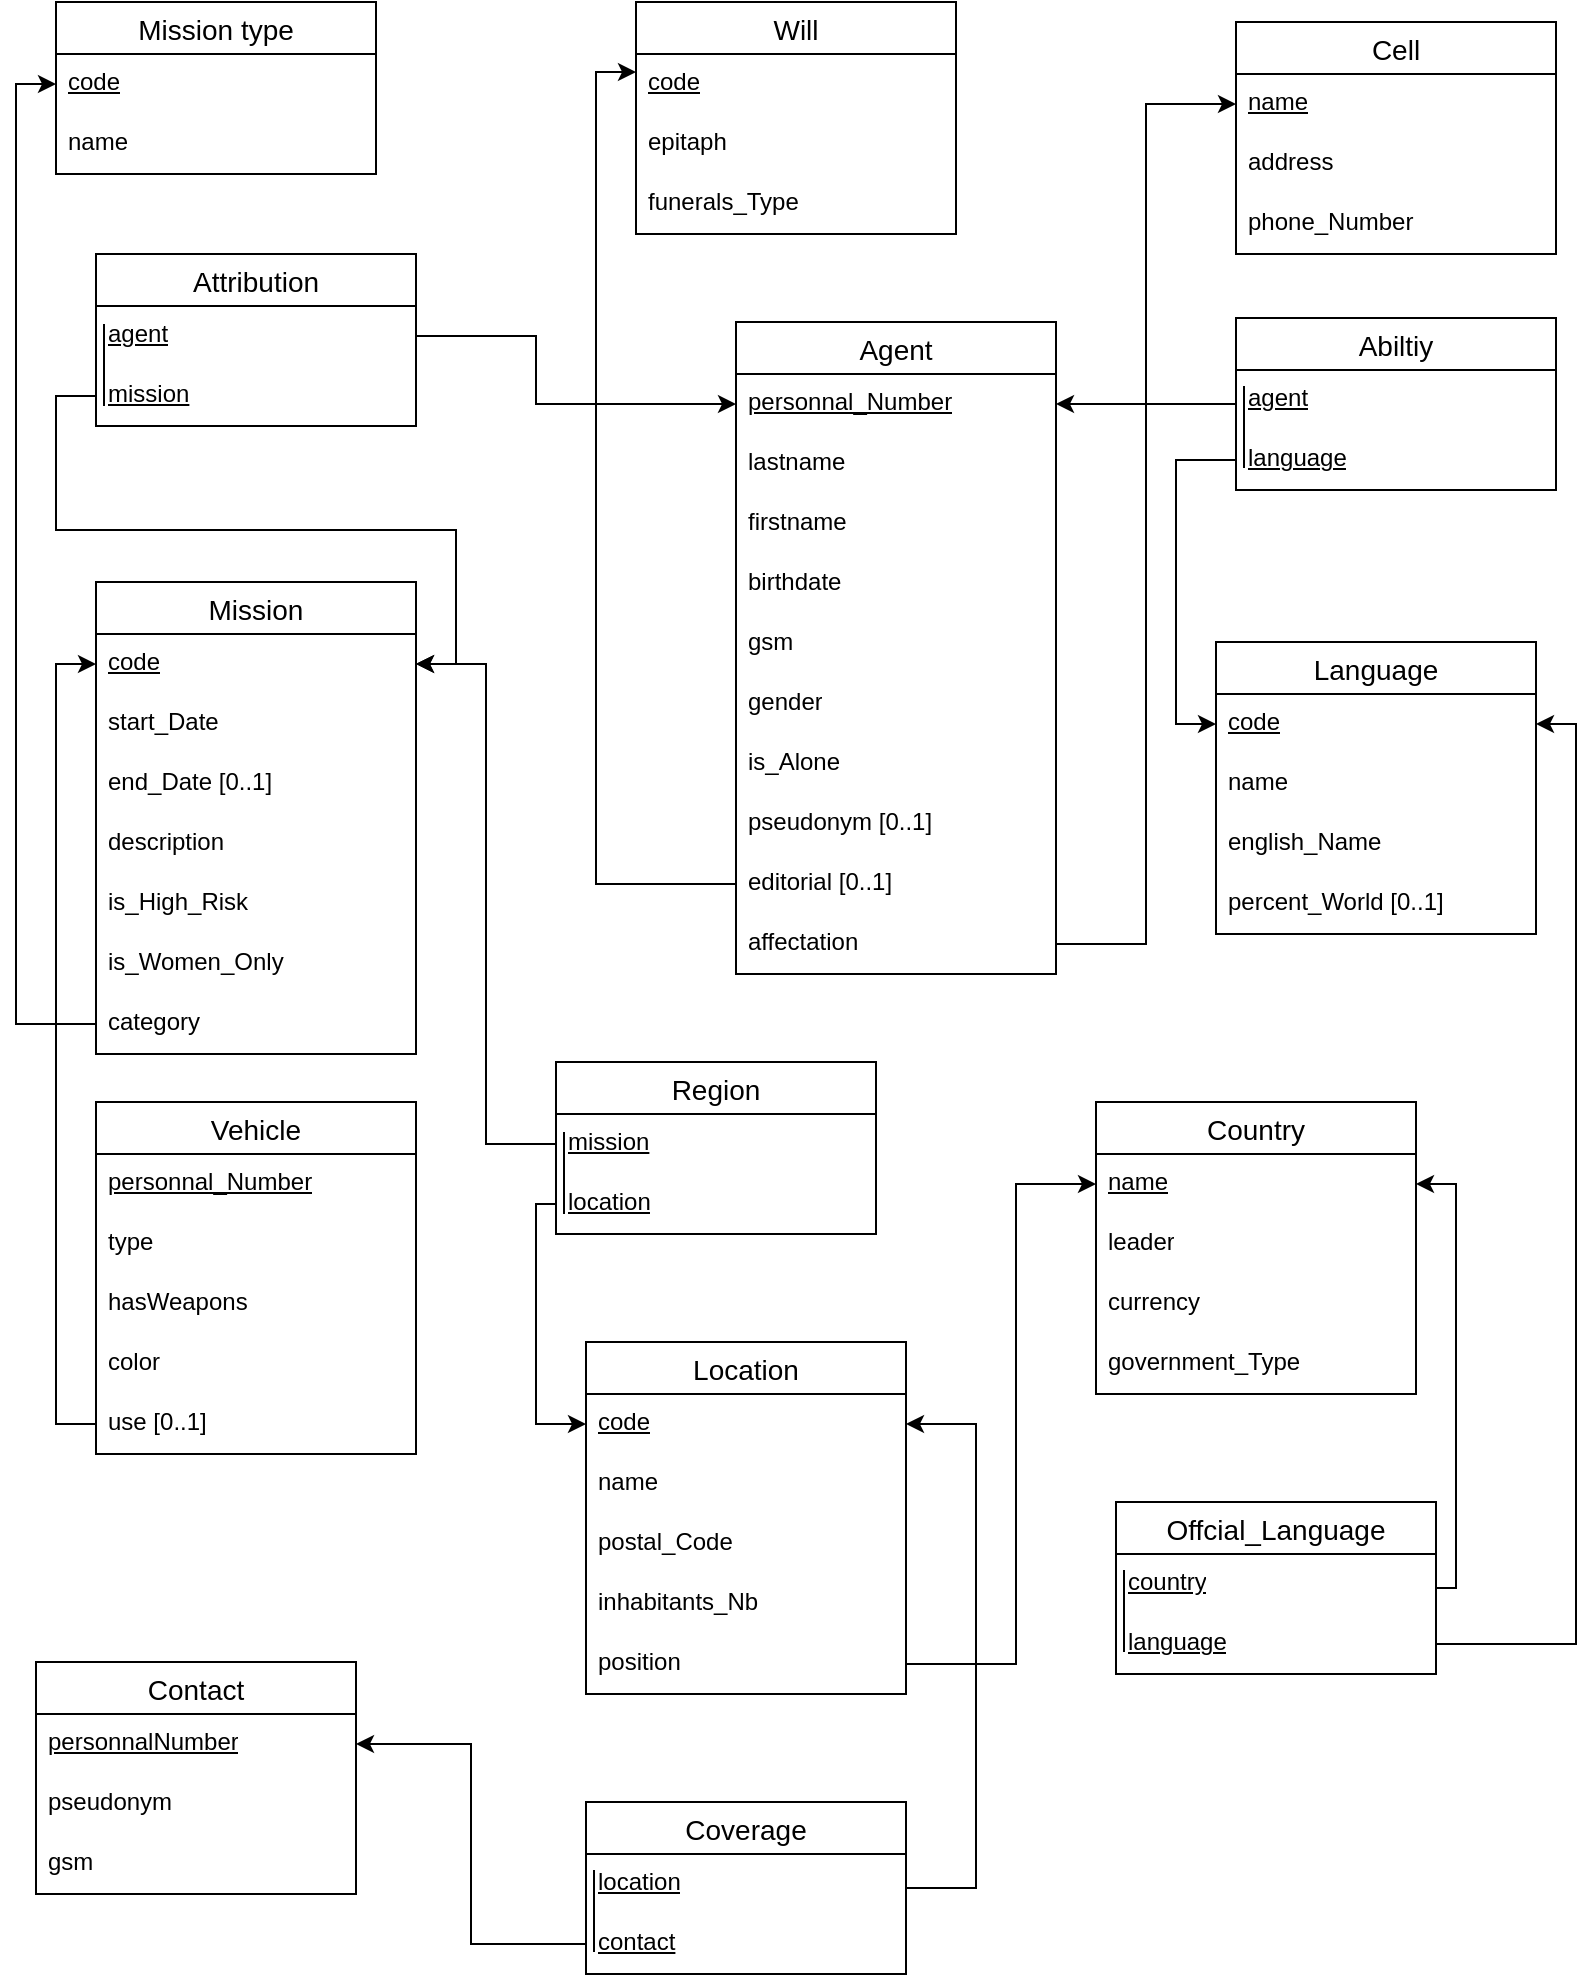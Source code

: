 <mxfile version="24.2.0" type="device">
  <diagram id="R2lEEEUBdFMjLlhIrx00" name="Page-1">
    <mxGraphModel dx="1059" dy="719" grid="1" gridSize="10" guides="1" tooltips="1" connect="1" arrows="1" fold="1" page="1" pageScale="1" pageWidth="850" pageHeight="1100" math="0" shadow="0" extFonts="Permanent Marker^https://fonts.googleapis.com/css?family=Permanent+Marker">
      <root>
        <mxCell id="0" />
        <mxCell id="1" parent="0" />
        <mxCell id="LAGR2qZjs45I7TLbXX3f-1" value="Agent" style="swimlane;fontStyle=0;childLayout=stackLayout;horizontal=1;startSize=26;horizontalStack=0;resizeParent=1;resizeParentMax=0;resizeLast=0;collapsible=1;marginBottom=0;align=center;fontSize=14;" parent="1" vertex="1">
          <mxGeometry x="420" y="190" width="160" height="326" as="geometry" />
        </mxCell>
        <mxCell id="LAGR2qZjs45I7TLbXX3f-2" value="&lt;u&gt;personnal_Number&lt;/u&gt;" style="text;strokeColor=none;fillColor=none;spacingLeft=4;spacingRight=4;overflow=hidden;rotatable=0;points=[[0,0.5],[1,0.5]];portConstraint=eastwest;fontSize=12;whiteSpace=wrap;html=1;" parent="LAGR2qZjs45I7TLbXX3f-1" vertex="1">
          <mxGeometry y="26" width="160" height="30" as="geometry" />
        </mxCell>
        <mxCell id="LAGR2qZjs45I7TLbXX3f-3" value="lastname" style="text;strokeColor=none;fillColor=none;spacingLeft=4;spacingRight=4;overflow=hidden;rotatable=0;points=[[0,0.5],[1,0.5]];portConstraint=eastwest;fontSize=12;whiteSpace=wrap;html=1;" parent="LAGR2qZjs45I7TLbXX3f-1" vertex="1">
          <mxGeometry y="56" width="160" height="30" as="geometry" />
        </mxCell>
        <mxCell id="LAGR2qZjs45I7TLbXX3f-4" value="firstname" style="text;strokeColor=none;fillColor=none;spacingLeft=4;spacingRight=4;overflow=hidden;rotatable=0;points=[[0,0.5],[1,0.5]];portConstraint=eastwest;fontSize=12;whiteSpace=wrap;html=1;" parent="LAGR2qZjs45I7TLbXX3f-1" vertex="1">
          <mxGeometry y="86" width="160" height="30" as="geometry" />
        </mxCell>
        <mxCell id="LAGR2qZjs45I7TLbXX3f-5" value="birthdate" style="text;strokeColor=none;fillColor=none;spacingLeft=4;spacingRight=4;overflow=hidden;rotatable=0;points=[[0,0.5],[1,0.5]];portConstraint=eastwest;fontSize=12;whiteSpace=wrap;html=1;" parent="LAGR2qZjs45I7TLbXX3f-1" vertex="1">
          <mxGeometry y="116" width="160" height="30" as="geometry" />
        </mxCell>
        <mxCell id="LAGR2qZjs45I7TLbXX3f-6" value="gsm" style="text;strokeColor=none;fillColor=none;spacingLeft=4;spacingRight=4;overflow=hidden;rotatable=0;points=[[0,0.5],[1,0.5]];portConstraint=eastwest;fontSize=12;whiteSpace=wrap;html=1;" parent="LAGR2qZjs45I7TLbXX3f-1" vertex="1">
          <mxGeometry y="146" width="160" height="30" as="geometry" />
        </mxCell>
        <mxCell id="LAGR2qZjs45I7TLbXX3f-7" value="gender" style="text;strokeColor=none;fillColor=none;spacingLeft=4;spacingRight=4;overflow=hidden;rotatable=0;points=[[0,0.5],[1,0.5]];portConstraint=eastwest;fontSize=12;whiteSpace=wrap;html=1;" parent="LAGR2qZjs45I7TLbXX3f-1" vertex="1">
          <mxGeometry y="176" width="160" height="30" as="geometry" />
        </mxCell>
        <mxCell id="LAGR2qZjs45I7TLbXX3f-8" value="is_Alone" style="text;strokeColor=none;fillColor=none;spacingLeft=4;spacingRight=4;overflow=hidden;rotatable=0;points=[[0,0.5],[1,0.5]];portConstraint=eastwest;fontSize=12;whiteSpace=wrap;html=1;" parent="LAGR2qZjs45I7TLbXX3f-1" vertex="1">
          <mxGeometry y="206" width="160" height="30" as="geometry" />
        </mxCell>
        <mxCell id="LAGR2qZjs45I7TLbXX3f-9" value="pseudonym [0..1]" style="text;strokeColor=none;fillColor=none;spacingLeft=4;spacingRight=4;overflow=hidden;rotatable=0;points=[[0,0.5],[1,0.5]];portConstraint=eastwest;fontSize=12;whiteSpace=wrap;html=1;" parent="LAGR2qZjs45I7TLbXX3f-1" vertex="1">
          <mxGeometry y="236" width="160" height="30" as="geometry" />
        </mxCell>
        <mxCell id="LAGR2qZjs45I7TLbXX3f-20" value="editorial [0..1]" style="text;strokeColor=none;fillColor=none;spacingLeft=4;spacingRight=4;overflow=hidden;rotatable=0;points=[[0,0.5],[1,0.5]];portConstraint=eastwest;fontSize=12;whiteSpace=wrap;html=1;" parent="LAGR2qZjs45I7TLbXX3f-1" vertex="1">
          <mxGeometry y="266" width="160" height="30" as="geometry" />
        </mxCell>
        <mxCell id="LAGR2qZjs45I7TLbXX3f-14" value="affectation" style="text;strokeColor=none;fillColor=none;spacingLeft=4;spacingRight=4;overflow=hidden;rotatable=0;points=[[0,0.5],[1,0.5]];portConstraint=eastwest;fontSize=12;whiteSpace=wrap;html=1;" parent="LAGR2qZjs45I7TLbXX3f-1" vertex="1">
          <mxGeometry y="296" width="160" height="30" as="geometry" />
        </mxCell>
        <mxCell id="LAGR2qZjs45I7TLbXX3f-10" value="Cell" style="swimlane;fontStyle=0;childLayout=stackLayout;horizontal=1;startSize=26;horizontalStack=0;resizeParent=1;resizeParentMax=0;resizeLast=0;collapsible=1;marginBottom=0;align=center;fontSize=14;" parent="1" vertex="1">
          <mxGeometry x="670" y="40" width="160" height="116" as="geometry" />
        </mxCell>
        <mxCell id="LAGR2qZjs45I7TLbXX3f-11" value="&lt;u&gt;name&lt;/u&gt;" style="text;strokeColor=none;fillColor=none;spacingLeft=4;spacingRight=4;overflow=hidden;rotatable=0;points=[[0,0.5],[1,0.5]];portConstraint=eastwest;fontSize=12;whiteSpace=wrap;html=1;" parent="LAGR2qZjs45I7TLbXX3f-10" vertex="1">
          <mxGeometry y="26" width="160" height="30" as="geometry" />
        </mxCell>
        <mxCell id="LAGR2qZjs45I7TLbXX3f-12" value="address" style="text;strokeColor=none;fillColor=none;spacingLeft=4;spacingRight=4;overflow=hidden;rotatable=0;points=[[0,0.5],[1,0.5]];portConstraint=eastwest;fontSize=12;whiteSpace=wrap;html=1;" parent="LAGR2qZjs45I7TLbXX3f-10" vertex="1">
          <mxGeometry y="56" width="160" height="30" as="geometry" />
        </mxCell>
        <mxCell id="LAGR2qZjs45I7TLbXX3f-13" value="phone_Number" style="text;strokeColor=none;fillColor=none;spacingLeft=4;spacingRight=4;overflow=hidden;rotatable=0;points=[[0,0.5],[1,0.5]];portConstraint=eastwest;fontSize=12;whiteSpace=wrap;html=1;" parent="LAGR2qZjs45I7TLbXX3f-10" vertex="1">
          <mxGeometry y="86" width="160" height="30" as="geometry" />
        </mxCell>
        <mxCell id="LAGR2qZjs45I7TLbXX3f-15" style="edgeStyle=orthogonalEdgeStyle;rounded=0;orthogonalLoop=1;jettySize=auto;html=1;entryX=0;entryY=0.5;entryDx=0;entryDy=0;" parent="1" source="LAGR2qZjs45I7TLbXX3f-14" target="LAGR2qZjs45I7TLbXX3f-11" edge="1">
          <mxGeometry relative="1" as="geometry" />
        </mxCell>
        <mxCell id="LAGR2qZjs45I7TLbXX3f-16" value="Will" style="swimlane;fontStyle=0;childLayout=stackLayout;horizontal=1;startSize=26;horizontalStack=0;resizeParent=1;resizeParentMax=0;resizeLast=0;collapsible=1;marginBottom=0;align=center;fontSize=14;" parent="1" vertex="1">
          <mxGeometry x="370" y="30" width="160" height="116" as="geometry" />
        </mxCell>
        <mxCell id="LAGR2qZjs45I7TLbXX3f-17" value="&lt;u&gt;code&lt;/u&gt;" style="text;strokeColor=none;fillColor=none;spacingLeft=4;spacingRight=4;overflow=hidden;rotatable=0;points=[[0,0.5],[1,0.5]];portConstraint=eastwest;fontSize=12;whiteSpace=wrap;html=1;" parent="LAGR2qZjs45I7TLbXX3f-16" vertex="1">
          <mxGeometry y="26" width="160" height="30" as="geometry" />
        </mxCell>
        <mxCell id="LAGR2qZjs45I7TLbXX3f-18" value="epitaph" style="text;strokeColor=none;fillColor=none;spacingLeft=4;spacingRight=4;overflow=hidden;rotatable=0;points=[[0,0.5],[1,0.5]];portConstraint=eastwest;fontSize=12;whiteSpace=wrap;html=1;" parent="LAGR2qZjs45I7TLbXX3f-16" vertex="1">
          <mxGeometry y="56" width="160" height="30" as="geometry" />
        </mxCell>
        <mxCell id="LAGR2qZjs45I7TLbXX3f-19" value="funerals_Type" style="text;strokeColor=none;fillColor=none;spacingLeft=4;spacingRight=4;overflow=hidden;rotatable=0;points=[[0,0.5],[1,0.5]];portConstraint=eastwest;fontSize=12;whiteSpace=wrap;html=1;" parent="LAGR2qZjs45I7TLbXX3f-16" vertex="1">
          <mxGeometry y="86" width="160" height="30" as="geometry" />
        </mxCell>
        <mxCell id="LAGR2qZjs45I7TLbXX3f-21" style="edgeStyle=orthogonalEdgeStyle;rounded=0;orthogonalLoop=1;jettySize=auto;html=1;entryX=0;entryY=0.3;entryDx=0;entryDy=0;entryPerimeter=0;" parent="1" source="LAGR2qZjs45I7TLbXX3f-20" target="LAGR2qZjs45I7TLbXX3f-17" edge="1">
          <mxGeometry relative="1" as="geometry" />
        </mxCell>
        <mxCell id="LAGR2qZjs45I7TLbXX3f-22" value="Mission" style="swimlane;fontStyle=0;childLayout=stackLayout;horizontal=1;startSize=26;horizontalStack=0;resizeParent=1;resizeParentMax=0;resizeLast=0;collapsible=1;marginBottom=0;align=center;fontSize=14;" parent="1" vertex="1">
          <mxGeometry x="100" y="320" width="160" height="236" as="geometry" />
        </mxCell>
        <mxCell id="LAGR2qZjs45I7TLbXX3f-23" value="&lt;u&gt;code&lt;/u&gt;" style="text;strokeColor=none;fillColor=none;spacingLeft=4;spacingRight=4;overflow=hidden;rotatable=0;points=[[0,0.5],[1,0.5]];portConstraint=eastwest;fontSize=12;whiteSpace=wrap;html=1;" parent="LAGR2qZjs45I7TLbXX3f-22" vertex="1">
          <mxGeometry y="26" width="160" height="30" as="geometry" />
        </mxCell>
        <mxCell id="LAGR2qZjs45I7TLbXX3f-24" value="start_Date" style="text;strokeColor=none;fillColor=none;spacingLeft=4;spacingRight=4;overflow=hidden;rotatable=0;points=[[0,0.5],[1,0.5]];portConstraint=eastwest;fontSize=12;whiteSpace=wrap;html=1;" parent="LAGR2qZjs45I7TLbXX3f-22" vertex="1">
          <mxGeometry y="56" width="160" height="30" as="geometry" />
        </mxCell>
        <mxCell id="LAGR2qZjs45I7TLbXX3f-25" value="end_Date [0..1]" style="text;strokeColor=none;fillColor=none;spacingLeft=4;spacingRight=4;overflow=hidden;rotatable=0;points=[[0,0.5],[1,0.5]];portConstraint=eastwest;fontSize=12;whiteSpace=wrap;html=1;" parent="LAGR2qZjs45I7TLbXX3f-22" vertex="1">
          <mxGeometry y="86" width="160" height="30" as="geometry" />
        </mxCell>
        <mxCell id="LAGR2qZjs45I7TLbXX3f-26" value="description" style="text;strokeColor=none;fillColor=none;spacingLeft=4;spacingRight=4;overflow=hidden;rotatable=0;points=[[0,0.5],[1,0.5]];portConstraint=eastwest;fontSize=12;whiteSpace=wrap;html=1;" parent="LAGR2qZjs45I7TLbXX3f-22" vertex="1">
          <mxGeometry y="116" width="160" height="30" as="geometry" />
        </mxCell>
        <mxCell id="LAGR2qZjs45I7TLbXX3f-27" value="is_High_Risk" style="text;strokeColor=none;fillColor=none;spacingLeft=4;spacingRight=4;overflow=hidden;rotatable=0;points=[[0,0.5],[1,0.5]];portConstraint=eastwest;fontSize=12;whiteSpace=wrap;html=1;" parent="LAGR2qZjs45I7TLbXX3f-22" vertex="1">
          <mxGeometry y="146" width="160" height="30" as="geometry" />
        </mxCell>
        <mxCell id="aSHyzyRkrBAsbL9lLi0_-1" value="is_Women_Only" style="text;strokeColor=none;fillColor=none;spacingLeft=4;spacingRight=4;overflow=hidden;rotatable=0;points=[[0,0.5],[1,0.5]];portConstraint=eastwest;fontSize=12;whiteSpace=wrap;html=1;" vertex="1" parent="LAGR2qZjs45I7TLbXX3f-22">
          <mxGeometry y="176" width="160" height="30" as="geometry" />
        </mxCell>
        <mxCell id="LAGR2qZjs45I7TLbXX3f-31" value="category" style="text;strokeColor=none;fillColor=none;spacingLeft=4;spacingRight=4;overflow=hidden;rotatable=0;points=[[0,0.5],[1,0.5]];portConstraint=eastwest;fontSize=12;whiteSpace=wrap;html=1;" parent="LAGR2qZjs45I7TLbXX3f-22" vertex="1">
          <mxGeometry y="206" width="160" height="30" as="geometry" />
        </mxCell>
        <mxCell id="LAGR2qZjs45I7TLbXX3f-28" value="Mission type" style="swimlane;fontStyle=0;childLayout=stackLayout;horizontal=1;startSize=26;horizontalStack=0;resizeParent=1;resizeParentMax=0;resizeLast=0;collapsible=1;marginBottom=0;align=center;fontSize=14;" parent="1" vertex="1">
          <mxGeometry x="80" y="30" width="160" height="86" as="geometry" />
        </mxCell>
        <mxCell id="LAGR2qZjs45I7TLbXX3f-29" value="&lt;u&gt;code&lt;/u&gt;" style="text;strokeColor=none;fillColor=none;spacingLeft=4;spacingRight=4;overflow=hidden;rotatable=0;points=[[0,0.5],[1,0.5]];portConstraint=eastwest;fontSize=12;whiteSpace=wrap;html=1;" parent="LAGR2qZjs45I7TLbXX3f-28" vertex="1">
          <mxGeometry y="26" width="160" height="30" as="geometry" />
        </mxCell>
        <mxCell id="LAGR2qZjs45I7TLbXX3f-30" value="name" style="text;strokeColor=none;fillColor=none;spacingLeft=4;spacingRight=4;overflow=hidden;rotatable=0;points=[[0,0.5],[1,0.5]];portConstraint=eastwest;fontSize=12;whiteSpace=wrap;html=1;" parent="LAGR2qZjs45I7TLbXX3f-28" vertex="1">
          <mxGeometry y="56" width="160" height="30" as="geometry" />
        </mxCell>
        <mxCell id="LAGR2qZjs45I7TLbXX3f-32" style="edgeStyle=orthogonalEdgeStyle;rounded=0;orthogonalLoop=1;jettySize=auto;html=1;entryX=0;entryY=0.5;entryDx=0;entryDy=0;" parent="1" source="LAGR2qZjs45I7TLbXX3f-31" target="LAGR2qZjs45I7TLbXX3f-29" edge="1">
          <mxGeometry relative="1" as="geometry" />
        </mxCell>
        <mxCell id="LAGR2qZjs45I7TLbXX3f-33" value="Attribution" style="swimlane;fontStyle=0;childLayout=stackLayout;horizontal=1;startSize=26;horizontalStack=0;resizeParent=1;resizeParentMax=0;resizeLast=0;collapsible=1;marginBottom=0;align=center;fontSize=14;" parent="1" vertex="1">
          <mxGeometry x="100" y="156" width="160" height="86" as="geometry" />
        </mxCell>
        <mxCell id="LAGR2qZjs45I7TLbXX3f-34" value="&lt;u&gt;agent&lt;/u&gt;" style="text;strokeColor=none;fillColor=none;spacingLeft=4;spacingRight=4;overflow=hidden;rotatable=0;points=[[0,0.5],[1,0.5]];portConstraint=eastwest;fontSize=12;whiteSpace=wrap;html=1;" parent="LAGR2qZjs45I7TLbXX3f-33" vertex="1">
          <mxGeometry y="26" width="160" height="30" as="geometry" />
        </mxCell>
        <mxCell id="LAGR2qZjs45I7TLbXX3f-35" value="&lt;u&gt;mission&lt;/u&gt;" style="text;strokeColor=none;fillColor=none;spacingLeft=4;spacingRight=4;overflow=hidden;rotatable=0;points=[[0,0.5],[1,0.5]];portConstraint=eastwest;fontSize=12;whiteSpace=wrap;html=1;" parent="LAGR2qZjs45I7TLbXX3f-33" vertex="1">
          <mxGeometry y="56" width="160" height="30" as="geometry" />
        </mxCell>
        <mxCell id="LAGR2qZjs45I7TLbXX3f-36" style="edgeStyle=orthogonalEdgeStyle;rounded=0;orthogonalLoop=1;jettySize=auto;html=1;entryX=0;entryY=0.5;entryDx=0;entryDy=0;" parent="1" source="LAGR2qZjs45I7TLbXX3f-34" target="LAGR2qZjs45I7TLbXX3f-2" edge="1">
          <mxGeometry relative="1" as="geometry">
            <Array as="points">
              <mxPoint x="320" y="197" />
              <mxPoint x="320" y="231" />
            </Array>
          </mxGeometry>
        </mxCell>
        <mxCell id="LAGR2qZjs45I7TLbXX3f-37" style="edgeStyle=orthogonalEdgeStyle;rounded=0;orthogonalLoop=1;jettySize=auto;html=1;" parent="1" source="LAGR2qZjs45I7TLbXX3f-35" target="LAGR2qZjs45I7TLbXX3f-23" edge="1">
          <mxGeometry relative="1" as="geometry" />
        </mxCell>
        <mxCell id="LAGR2qZjs45I7TLbXX3f-50" style="edgeStyle=orthogonalEdgeStyle;rounded=0;orthogonalLoop=1;jettySize=auto;html=1;entryX=1;entryY=0.5;entryDx=0;entryDy=0;" parent="1" source="LAGR2qZjs45I7TLbXX3f-38" target="LAGR2qZjs45I7TLbXX3f-2" edge="1">
          <mxGeometry relative="1" as="geometry" />
        </mxCell>
        <mxCell id="LAGR2qZjs45I7TLbXX3f-38" value="Abiltiy" style="swimlane;fontStyle=0;childLayout=stackLayout;horizontal=1;startSize=26;horizontalStack=0;resizeParent=1;resizeParentMax=0;resizeLast=0;collapsible=1;marginBottom=0;align=center;fontSize=14;" parent="1" vertex="1">
          <mxGeometry x="670" y="188" width="160" height="86" as="geometry" />
        </mxCell>
        <mxCell id="LAGR2qZjs45I7TLbXX3f-39" value="&lt;u&gt;agent&lt;/u&gt;" style="text;strokeColor=none;fillColor=none;spacingLeft=4;spacingRight=4;overflow=hidden;rotatable=0;points=[[0,0.5],[1,0.5]];portConstraint=eastwest;fontSize=12;whiteSpace=wrap;html=1;" parent="LAGR2qZjs45I7TLbXX3f-38" vertex="1">
          <mxGeometry y="26" width="160" height="30" as="geometry" />
        </mxCell>
        <mxCell id="LAGR2qZjs45I7TLbXX3f-40" value="&lt;u&gt;language&lt;/u&gt;" style="text;strokeColor=none;fillColor=none;spacingLeft=4;spacingRight=4;overflow=hidden;rotatable=0;points=[[0,0.5],[1,0.5]];portConstraint=eastwest;fontSize=12;whiteSpace=wrap;html=1;" parent="LAGR2qZjs45I7TLbXX3f-38" vertex="1">
          <mxGeometry y="56" width="160" height="30" as="geometry" />
        </mxCell>
        <mxCell id="LAGR2qZjs45I7TLbXX3f-42" value="Language" style="swimlane;fontStyle=0;childLayout=stackLayout;horizontal=1;startSize=26;horizontalStack=0;resizeParent=1;resizeParentMax=0;resizeLast=0;collapsible=1;marginBottom=0;align=center;fontSize=14;" parent="1" vertex="1">
          <mxGeometry x="660" y="350" width="160" height="146" as="geometry" />
        </mxCell>
        <mxCell id="LAGR2qZjs45I7TLbXX3f-43" value="&lt;u&gt;code&lt;/u&gt;" style="text;strokeColor=none;fillColor=none;spacingLeft=4;spacingRight=4;overflow=hidden;rotatable=0;points=[[0,0.5],[1,0.5]];portConstraint=eastwest;fontSize=12;whiteSpace=wrap;html=1;" parent="LAGR2qZjs45I7TLbXX3f-42" vertex="1">
          <mxGeometry y="26" width="160" height="30" as="geometry" />
        </mxCell>
        <mxCell id="LAGR2qZjs45I7TLbXX3f-44" value="name" style="text;strokeColor=none;fillColor=none;spacingLeft=4;spacingRight=4;overflow=hidden;rotatable=0;points=[[0,0.5],[1,0.5]];portConstraint=eastwest;fontSize=12;whiteSpace=wrap;html=1;" parent="LAGR2qZjs45I7TLbXX3f-42" vertex="1">
          <mxGeometry y="56" width="160" height="30" as="geometry" />
        </mxCell>
        <mxCell id="LAGR2qZjs45I7TLbXX3f-45" value="english_Name" style="text;strokeColor=none;fillColor=none;spacingLeft=4;spacingRight=4;overflow=hidden;rotatable=0;points=[[0,0.5],[1,0.5]];portConstraint=eastwest;fontSize=12;whiteSpace=wrap;html=1;" parent="LAGR2qZjs45I7TLbXX3f-42" vertex="1">
          <mxGeometry y="86" width="160" height="30" as="geometry" />
        </mxCell>
        <mxCell id="LAGR2qZjs45I7TLbXX3f-46" value="percent_World [0..1]" style="text;strokeColor=none;fillColor=none;spacingLeft=4;spacingRight=4;overflow=hidden;rotatable=0;points=[[0,0.5],[1,0.5]];portConstraint=eastwest;fontSize=12;whiteSpace=wrap;html=1;" parent="LAGR2qZjs45I7TLbXX3f-42" vertex="1">
          <mxGeometry y="116" width="160" height="30" as="geometry" />
        </mxCell>
        <mxCell id="LAGR2qZjs45I7TLbXX3f-47" style="edgeStyle=orthogonalEdgeStyle;rounded=0;orthogonalLoop=1;jettySize=auto;html=1;entryX=0;entryY=0.5;entryDx=0;entryDy=0;" parent="1" source="LAGR2qZjs45I7TLbXX3f-40" target="LAGR2qZjs45I7TLbXX3f-43" edge="1">
          <mxGeometry relative="1" as="geometry" />
        </mxCell>
        <mxCell id="LAGR2qZjs45I7TLbXX3f-51" value="Vehicle" style="swimlane;fontStyle=0;childLayout=stackLayout;horizontal=1;startSize=26;horizontalStack=0;resizeParent=1;resizeParentMax=0;resizeLast=0;collapsible=1;marginBottom=0;align=center;fontSize=14;" parent="1" vertex="1">
          <mxGeometry x="100" y="580" width="160" height="176" as="geometry" />
        </mxCell>
        <mxCell id="LAGR2qZjs45I7TLbXX3f-52" value="&lt;u&gt;personnal_Number&lt;/u&gt;" style="text;strokeColor=none;fillColor=none;spacingLeft=4;spacingRight=4;overflow=hidden;rotatable=0;points=[[0,0.5],[1,0.5]];portConstraint=eastwest;fontSize=12;whiteSpace=wrap;html=1;" parent="LAGR2qZjs45I7TLbXX3f-51" vertex="1">
          <mxGeometry y="26" width="160" height="30" as="geometry" />
        </mxCell>
        <mxCell id="LAGR2qZjs45I7TLbXX3f-53" value="type" style="text;strokeColor=none;fillColor=none;spacingLeft=4;spacingRight=4;overflow=hidden;rotatable=0;points=[[0,0.5],[1,0.5]];portConstraint=eastwest;fontSize=12;whiteSpace=wrap;html=1;" parent="LAGR2qZjs45I7TLbXX3f-51" vertex="1">
          <mxGeometry y="56" width="160" height="30" as="geometry" />
        </mxCell>
        <mxCell id="LAGR2qZjs45I7TLbXX3f-54" value="hasWeapons" style="text;strokeColor=none;fillColor=none;spacingLeft=4;spacingRight=4;overflow=hidden;rotatable=0;points=[[0,0.5],[1,0.5]];portConstraint=eastwest;fontSize=12;whiteSpace=wrap;html=1;" parent="LAGR2qZjs45I7TLbXX3f-51" vertex="1">
          <mxGeometry y="86" width="160" height="30" as="geometry" />
        </mxCell>
        <mxCell id="LAGR2qZjs45I7TLbXX3f-55" value="color" style="text;strokeColor=none;fillColor=none;spacingLeft=4;spacingRight=4;overflow=hidden;rotatable=0;points=[[0,0.5],[1,0.5]];portConstraint=eastwest;fontSize=12;whiteSpace=wrap;html=1;" parent="LAGR2qZjs45I7TLbXX3f-51" vertex="1">
          <mxGeometry y="116" width="160" height="30" as="geometry" />
        </mxCell>
        <mxCell id="LAGR2qZjs45I7TLbXX3f-56" value="use [0..1]" style="text;strokeColor=none;fillColor=none;spacingLeft=4;spacingRight=4;overflow=hidden;rotatable=0;points=[[0,0.5],[1,0.5]];portConstraint=eastwest;fontSize=12;whiteSpace=wrap;html=1;" parent="LAGR2qZjs45I7TLbXX3f-51" vertex="1">
          <mxGeometry y="146" width="160" height="30" as="geometry" />
        </mxCell>
        <mxCell id="LAGR2qZjs45I7TLbXX3f-57" style="edgeStyle=orthogonalEdgeStyle;rounded=0;orthogonalLoop=1;jettySize=auto;html=1;entryX=0;entryY=0.5;entryDx=0;entryDy=0;" parent="1" source="LAGR2qZjs45I7TLbXX3f-56" target="LAGR2qZjs45I7TLbXX3f-23" edge="1">
          <mxGeometry relative="1" as="geometry" />
        </mxCell>
        <mxCell id="LAGR2qZjs45I7TLbXX3f-58" value="Region" style="swimlane;fontStyle=0;childLayout=stackLayout;horizontal=1;startSize=26;horizontalStack=0;resizeParent=1;resizeParentMax=0;resizeLast=0;collapsible=1;marginBottom=0;align=center;fontSize=14;" parent="1" vertex="1">
          <mxGeometry x="330" y="560" width="160" height="86" as="geometry" />
        </mxCell>
        <mxCell id="LAGR2qZjs45I7TLbXX3f-60" value="&lt;u&gt;mission&lt;/u&gt;" style="text;strokeColor=none;fillColor=none;spacingLeft=4;spacingRight=4;overflow=hidden;rotatable=0;points=[[0,0.5],[1,0.5]];portConstraint=eastwest;fontSize=12;whiteSpace=wrap;html=1;" parent="LAGR2qZjs45I7TLbXX3f-58" vertex="1">
          <mxGeometry y="26" width="160" height="30" as="geometry" />
        </mxCell>
        <mxCell id="LAGR2qZjs45I7TLbXX3f-59" value="&lt;u&gt;location&lt;/u&gt;" style="text;strokeColor=none;fillColor=none;spacingLeft=4;spacingRight=4;overflow=hidden;rotatable=0;points=[[0,0.5],[1,0.5]];portConstraint=eastwest;fontSize=12;whiteSpace=wrap;html=1;" parent="LAGR2qZjs45I7TLbXX3f-58" vertex="1">
          <mxGeometry y="56" width="160" height="30" as="geometry" />
        </mxCell>
        <mxCell id="LAGR2qZjs45I7TLbXX3f-61" style="edgeStyle=orthogonalEdgeStyle;rounded=0;orthogonalLoop=1;jettySize=auto;html=1;" parent="1" source="LAGR2qZjs45I7TLbXX3f-60" target="LAGR2qZjs45I7TLbXX3f-23" edge="1">
          <mxGeometry relative="1" as="geometry" />
        </mxCell>
        <mxCell id="LAGR2qZjs45I7TLbXX3f-62" value="Location" style="swimlane;fontStyle=0;childLayout=stackLayout;horizontal=1;startSize=26;horizontalStack=0;resizeParent=1;resizeParentMax=0;resizeLast=0;collapsible=1;marginBottom=0;align=center;fontSize=14;" parent="1" vertex="1">
          <mxGeometry x="345" y="700" width="160" height="176" as="geometry" />
        </mxCell>
        <mxCell id="LAGR2qZjs45I7TLbXX3f-63" value="&lt;u&gt;code&lt;/u&gt;" style="text;strokeColor=none;fillColor=none;spacingLeft=4;spacingRight=4;overflow=hidden;rotatable=0;points=[[0,0.5],[1,0.5]];portConstraint=eastwest;fontSize=12;whiteSpace=wrap;html=1;" parent="LAGR2qZjs45I7TLbXX3f-62" vertex="1">
          <mxGeometry y="26" width="160" height="30" as="geometry" />
        </mxCell>
        <mxCell id="LAGR2qZjs45I7TLbXX3f-64" value="name" style="text;strokeColor=none;fillColor=none;spacingLeft=4;spacingRight=4;overflow=hidden;rotatable=0;points=[[0,0.5],[1,0.5]];portConstraint=eastwest;fontSize=12;whiteSpace=wrap;html=1;" parent="LAGR2qZjs45I7TLbXX3f-62" vertex="1">
          <mxGeometry y="56" width="160" height="30" as="geometry" />
        </mxCell>
        <mxCell id="LAGR2qZjs45I7TLbXX3f-65" value="postal_Code" style="text;strokeColor=none;fillColor=none;spacingLeft=4;spacingRight=4;overflow=hidden;rotatable=0;points=[[0,0.5],[1,0.5]];portConstraint=eastwest;fontSize=12;whiteSpace=wrap;html=1;" parent="LAGR2qZjs45I7TLbXX3f-62" vertex="1">
          <mxGeometry y="86" width="160" height="30" as="geometry" />
        </mxCell>
        <mxCell id="LAGR2qZjs45I7TLbXX3f-66" value="inhabitants_Nb" style="text;strokeColor=none;fillColor=none;spacingLeft=4;spacingRight=4;overflow=hidden;rotatable=0;points=[[0,0.5],[1,0.5]];portConstraint=eastwest;fontSize=12;whiteSpace=wrap;html=1;" parent="LAGR2qZjs45I7TLbXX3f-62" vertex="1">
          <mxGeometry y="116" width="160" height="30" as="geometry" />
        </mxCell>
        <mxCell id="LAGR2qZjs45I7TLbXX3f-73" value="position" style="text;strokeColor=none;fillColor=none;spacingLeft=4;spacingRight=4;overflow=hidden;rotatable=0;points=[[0,0.5],[1,0.5]];portConstraint=eastwest;fontSize=12;whiteSpace=wrap;html=1;" parent="LAGR2qZjs45I7TLbXX3f-62" vertex="1">
          <mxGeometry y="146" width="160" height="30" as="geometry" />
        </mxCell>
        <mxCell id="LAGR2qZjs45I7TLbXX3f-68" value="Country" style="swimlane;fontStyle=0;childLayout=stackLayout;horizontal=1;startSize=26;horizontalStack=0;resizeParent=1;resizeParentMax=0;resizeLast=0;collapsible=1;marginBottom=0;align=center;fontSize=14;" parent="1" vertex="1">
          <mxGeometry x="600" y="580" width="160" height="146" as="geometry" />
        </mxCell>
        <mxCell id="LAGR2qZjs45I7TLbXX3f-69" value="&lt;u&gt;name&lt;/u&gt;" style="text;strokeColor=none;fillColor=none;spacingLeft=4;spacingRight=4;overflow=hidden;rotatable=0;points=[[0,0.5],[1,0.5]];portConstraint=eastwest;fontSize=12;whiteSpace=wrap;html=1;" parent="LAGR2qZjs45I7TLbXX3f-68" vertex="1">
          <mxGeometry y="26" width="160" height="30" as="geometry" />
        </mxCell>
        <mxCell id="LAGR2qZjs45I7TLbXX3f-70" value="leader" style="text;strokeColor=none;fillColor=none;spacingLeft=4;spacingRight=4;overflow=hidden;rotatable=0;points=[[0,0.5],[1,0.5]];portConstraint=eastwest;fontSize=12;whiteSpace=wrap;html=1;" parent="LAGR2qZjs45I7TLbXX3f-68" vertex="1">
          <mxGeometry y="56" width="160" height="30" as="geometry" />
        </mxCell>
        <mxCell id="LAGR2qZjs45I7TLbXX3f-71" value="currency" style="text;strokeColor=none;fillColor=none;spacingLeft=4;spacingRight=4;overflow=hidden;rotatable=0;points=[[0,0.5],[1,0.5]];portConstraint=eastwest;fontSize=12;whiteSpace=wrap;html=1;" parent="LAGR2qZjs45I7TLbXX3f-68" vertex="1">
          <mxGeometry y="86" width="160" height="30" as="geometry" />
        </mxCell>
        <mxCell id="LAGR2qZjs45I7TLbXX3f-72" value="government_Type" style="text;strokeColor=none;fillColor=none;spacingLeft=4;spacingRight=4;overflow=hidden;rotatable=0;points=[[0,0.5],[1,0.5]];portConstraint=eastwest;fontSize=12;whiteSpace=wrap;html=1;" parent="LAGR2qZjs45I7TLbXX3f-68" vertex="1">
          <mxGeometry y="116" width="160" height="30" as="geometry" />
        </mxCell>
        <mxCell id="LAGR2qZjs45I7TLbXX3f-91" style="edgeStyle=orthogonalEdgeStyle;rounded=0;orthogonalLoop=1;jettySize=auto;html=1;entryX=1;entryY=0.5;entryDx=0;entryDy=0;" parent="1" source="LAGR2qZjs45I7TLbXX3f-75" target="LAGR2qZjs45I7TLbXX3f-69" edge="1">
          <mxGeometry relative="1" as="geometry">
            <Array as="points">
              <mxPoint x="780" y="823" />
              <mxPoint x="780" y="621" />
            </Array>
          </mxGeometry>
        </mxCell>
        <mxCell id="LAGR2qZjs45I7TLbXX3f-75" value="Offcial_Language" style="swimlane;fontStyle=0;childLayout=stackLayout;horizontal=1;startSize=26;horizontalStack=0;resizeParent=1;resizeParentMax=0;resizeLast=0;collapsible=1;marginBottom=0;align=center;fontSize=14;" parent="1" vertex="1">
          <mxGeometry x="610" y="780" width="160" height="86" as="geometry" />
        </mxCell>
        <mxCell id="LAGR2qZjs45I7TLbXX3f-76" value="&lt;u&gt;country&lt;/u&gt;" style="text;strokeColor=none;fillColor=none;spacingLeft=4;spacingRight=4;overflow=hidden;rotatable=0;points=[[0,0.5],[1,0.5]];portConstraint=eastwest;fontSize=12;whiteSpace=wrap;html=1;" parent="LAGR2qZjs45I7TLbXX3f-75" vertex="1">
          <mxGeometry y="26" width="160" height="30" as="geometry" />
        </mxCell>
        <mxCell id="LAGR2qZjs45I7TLbXX3f-77" value="&lt;u&gt;language&lt;/u&gt;" style="text;strokeColor=none;fillColor=none;spacingLeft=4;spacingRight=4;overflow=hidden;rotatable=0;points=[[0,0.5],[1,0.5]];portConstraint=eastwest;fontSize=12;whiteSpace=wrap;html=1;" parent="LAGR2qZjs45I7TLbXX3f-75" vertex="1">
          <mxGeometry y="56" width="160" height="30" as="geometry" />
        </mxCell>
        <mxCell id="LAGR2qZjs45I7TLbXX3f-79" style="edgeStyle=orthogonalEdgeStyle;rounded=0;orthogonalLoop=1;jettySize=auto;html=1;entryX=1;entryY=0.5;entryDx=0;entryDy=0;" parent="1" source="LAGR2qZjs45I7TLbXX3f-77" target="LAGR2qZjs45I7TLbXX3f-43" edge="1">
          <mxGeometry relative="1" as="geometry" />
        </mxCell>
        <mxCell id="LAGR2qZjs45I7TLbXX3f-81" value="Contact" style="swimlane;fontStyle=0;childLayout=stackLayout;horizontal=1;startSize=26;horizontalStack=0;resizeParent=1;resizeParentMax=0;resizeLast=0;collapsible=1;marginBottom=0;align=center;fontSize=14;" parent="1" vertex="1">
          <mxGeometry x="70" y="860" width="160" height="116" as="geometry" />
        </mxCell>
        <mxCell id="LAGR2qZjs45I7TLbXX3f-82" value="&lt;u&gt;personnalNumber&lt;/u&gt;" style="text;strokeColor=none;fillColor=none;spacingLeft=4;spacingRight=4;overflow=hidden;rotatable=0;points=[[0,0.5],[1,0.5]];portConstraint=eastwest;fontSize=12;whiteSpace=wrap;html=1;" parent="LAGR2qZjs45I7TLbXX3f-81" vertex="1">
          <mxGeometry y="26" width="160" height="30" as="geometry" />
        </mxCell>
        <mxCell id="LAGR2qZjs45I7TLbXX3f-83" value="pseudonym" style="text;strokeColor=none;fillColor=none;spacingLeft=4;spacingRight=4;overflow=hidden;rotatable=0;points=[[0,0.5],[1,0.5]];portConstraint=eastwest;fontSize=12;whiteSpace=wrap;html=1;" parent="LAGR2qZjs45I7TLbXX3f-81" vertex="1">
          <mxGeometry y="56" width="160" height="30" as="geometry" />
        </mxCell>
        <mxCell id="LAGR2qZjs45I7TLbXX3f-84" value="gsm" style="text;strokeColor=none;fillColor=none;spacingLeft=4;spacingRight=4;overflow=hidden;rotatable=0;points=[[0,0.5],[1,0.5]];portConstraint=eastwest;fontSize=12;whiteSpace=wrap;html=1;" parent="LAGR2qZjs45I7TLbXX3f-81" vertex="1">
          <mxGeometry y="86" width="160" height="30" as="geometry" />
        </mxCell>
        <mxCell id="LAGR2qZjs45I7TLbXX3f-92" style="edgeStyle=orthogonalEdgeStyle;rounded=0;orthogonalLoop=1;jettySize=auto;html=1;entryX=1;entryY=0.5;entryDx=0;entryDy=0;" parent="1" source="LAGR2qZjs45I7TLbXX3f-85" target="LAGR2qZjs45I7TLbXX3f-63" edge="1">
          <mxGeometry relative="1" as="geometry">
            <Array as="points">
              <mxPoint x="540" y="973" />
              <mxPoint x="540" y="741" />
            </Array>
          </mxGeometry>
        </mxCell>
        <mxCell id="LAGR2qZjs45I7TLbXX3f-85" value="Coverage" style="swimlane;fontStyle=0;childLayout=stackLayout;horizontal=1;startSize=26;horizontalStack=0;resizeParent=1;resizeParentMax=0;resizeLast=0;collapsible=1;marginBottom=0;align=center;fontSize=14;" parent="1" vertex="1">
          <mxGeometry x="345" y="930" width="160" height="86" as="geometry" />
        </mxCell>
        <mxCell id="LAGR2qZjs45I7TLbXX3f-86" value="&lt;u&gt;location&lt;/u&gt;" style="text;strokeColor=none;fillColor=none;spacingLeft=4;spacingRight=4;overflow=hidden;rotatable=0;points=[[0,0.5],[1,0.5]];portConstraint=eastwest;fontSize=12;whiteSpace=wrap;html=1;" parent="LAGR2qZjs45I7TLbXX3f-85" vertex="1">
          <mxGeometry y="26" width="160" height="30" as="geometry" />
        </mxCell>
        <mxCell id="LAGR2qZjs45I7TLbXX3f-87" value="&lt;u&gt;contact&lt;/u&gt;" style="text;strokeColor=none;fillColor=none;spacingLeft=4;spacingRight=4;overflow=hidden;rotatable=0;points=[[0,0.5],[1,0.5]];portConstraint=eastwest;fontSize=12;whiteSpace=wrap;html=1;" parent="LAGR2qZjs45I7TLbXX3f-85" vertex="1">
          <mxGeometry y="56" width="160" height="30" as="geometry" />
        </mxCell>
        <mxCell id="LAGR2qZjs45I7TLbXX3f-88" style="edgeStyle=orthogonalEdgeStyle;rounded=0;orthogonalLoop=1;jettySize=auto;html=1;" parent="1" source="LAGR2qZjs45I7TLbXX3f-87" target="LAGR2qZjs45I7TLbXX3f-82" edge="1">
          <mxGeometry relative="1" as="geometry" />
        </mxCell>
        <mxCell id="LAGR2qZjs45I7TLbXX3f-89" style="edgeStyle=orthogonalEdgeStyle;rounded=0;orthogonalLoop=1;jettySize=auto;html=1;entryX=0;entryY=0.5;entryDx=0;entryDy=0;" parent="1" source="LAGR2qZjs45I7TLbXX3f-73" target="LAGR2qZjs45I7TLbXX3f-69" edge="1">
          <mxGeometry relative="1" as="geometry">
            <Array as="points">
              <mxPoint x="560" y="861" />
              <mxPoint x="560" y="621" />
            </Array>
          </mxGeometry>
        </mxCell>
        <mxCell id="LAGR2qZjs45I7TLbXX3f-90" style="edgeStyle=orthogonalEdgeStyle;rounded=0;orthogonalLoop=1;jettySize=auto;html=1;entryX=0;entryY=0.5;entryDx=0;entryDy=0;" parent="1" source="LAGR2qZjs45I7TLbXX3f-59" target="LAGR2qZjs45I7TLbXX3f-63" edge="1">
          <mxGeometry relative="1" as="geometry">
            <Array as="points">
              <mxPoint x="320" y="631" />
              <mxPoint x="320" y="741" />
            </Array>
          </mxGeometry>
        </mxCell>
        <mxCell id="OQ65GPebb91Ghy0GqFRM-1" value="" style="endArrow=none;html=1;rounded=0;" parent="1" edge="1">
          <mxGeometry width="50" height="50" relative="1" as="geometry">
            <mxPoint x="674" y="263" as="sourcePoint" />
            <mxPoint x="674" y="222" as="targetPoint" />
          </mxGeometry>
        </mxCell>
        <mxCell id="OQ65GPebb91Ghy0GqFRM-2" value="" style="endArrow=none;html=1;rounded=0;" parent="1" edge="1">
          <mxGeometry width="50" height="50" relative="1" as="geometry">
            <mxPoint x="614" y="855" as="sourcePoint" />
            <mxPoint x="614" y="814" as="targetPoint" />
          </mxGeometry>
        </mxCell>
        <mxCell id="OQ65GPebb91Ghy0GqFRM-3" value="" style="endArrow=none;html=1;rounded=0;" parent="1" edge="1">
          <mxGeometry width="50" height="50" relative="1" as="geometry">
            <mxPoint x="349" y="1005" as="sourcePoint" />
            <mxPoint x="349" y="964" as="targetPoint" />
          </mxGeometry>
        </mxCell>
        <mxCell id="OQ65GPebb91Ghy0GqFRM-4" value="" style="endArrow=none;html=1;rounded=0;" parent="1" edge="1">
          <mxGeometry width="50" height="50" relative="1" as="geometry">
            <mxPoint x="334" y="636" as="sourcePoint" />
            <mxPoint x="334" y="595" as="targetPoint" />
          </mxGeometry>
        </mxCell>
        <mxCell id="OQ65GPebb91Ghy0GqFRM-5" value="" style="endArrow=none;html=1;rounded=0;" parent="1" edge="1">
          <mxGeometry width="50" height="50" relative="1" as="geometry">
            <mxPoint x="104" y="232" as="sourcePoint" />
            <mxPoint x="104" y="191" as="targetPoint" />
          </mxGeometry>
        </mxCell>
      </root>
    </mxGraphModel>
  </diagram>
</mxfile>
